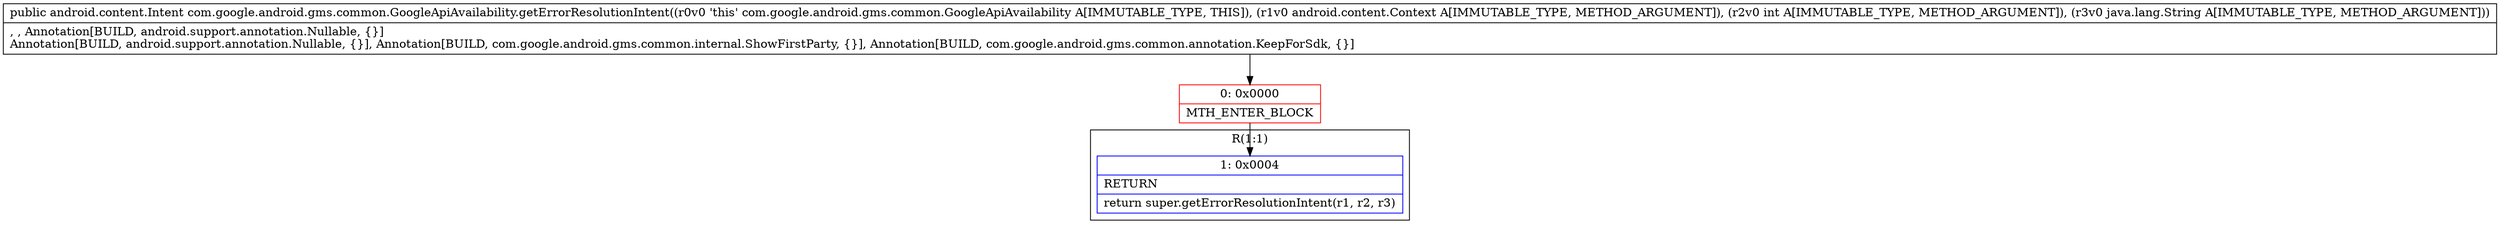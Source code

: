 digraph "CFG forcom.google.android.gms.common.GoogleApiAvailability.getErrorResolutionIntent(Landroid\/content\/Context;ILjava\/lang\/String;)Landroid\/content\/Intent;" {
subgraph cluster_Region_28246002 {
label = "R(1:1)";
node [shape=record,color=blue];
Node_1 [shape=record,label="{1\:\ 0x0004|RETURN\l|return super.getErrorResolutionIntent(r1, r2, r3)\l}"];
}
Node_0 [shape=record,color=red,label="{0\:\ 0x0000|MTH_ENTER_BLOCK\l}"];
MethodNode[shape=record,label="{public android.content.Intent com.google.android.gms.common.GoogleApiAvailability.getErrorResolutionIntent((r0v0 'this' com.google.android.gms.common.GoogleApiAvailability A[IMMUTABLE_TYPE, THIS]), (r1v0 android.content.Context A[IMMUTABLE_TYPE, METHOD_ARGUMENT]), (r2v0 int A[IMMUTABLE_TYPE, METHOD_ARGUMENT]), (r3v0 java.lang.String A[IMMUTABLE_TYPE, METHOD_ARGUMENT]))  | , , Annotation[BUILD, android.support.annotation.Nullable, \{\}]\lAnnotation[BUILD, android.support.annotation.Nullable, \{\}], Annotation[BUILD, com.google.android.gms.common.internal.ShowFirstParty, \{\}], Annotation[BUILD, com.google.android.gms.common.annotation.KeepForSdk, \{\}]\l}"];
MethodNode -> Node_0;
Node_0 -> Node_1;
}

